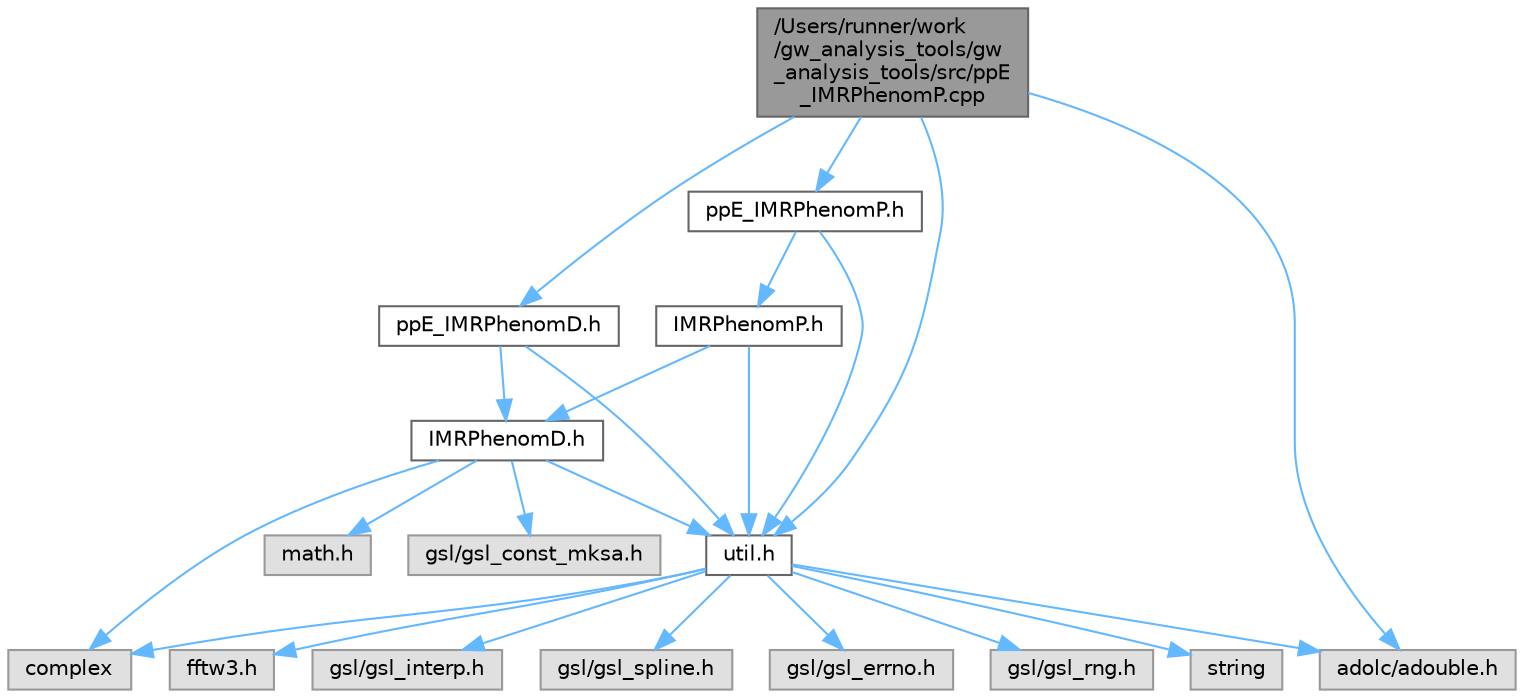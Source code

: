 digraph "/Users/runner/work/gw_analysis_tools/gw_analysis_tools/src/ppE_IMRPhenomP.cpp"
{
 // LATEX_PDF_SIZE
  bgcolor="transparent";
  edge [fontname=Helvetica,fontsize=10,labelfontname=Helvetica,labelfontsize=10];
  node [fontname=Helvetica,fontsize=10,shape=box,height=0.2,width=0.4];
  Node1 [label="/Users/runner/work\l/gw_analysis_tools/gw\l_analysis_tools/src/ppE\l_IMRPhenomP.cpp",height=0.2,width=0.4,color="gray40", fillcolor="grey60", style="filled", fontcolor="black",tooltip=" "];
  Node1 -> Node2 [color="steelblue1",style="solid"];
  Node2 [label="ppE_IMRPhenomP.h",height=0.2,width=0.4,color="grey40", fillcolor="white", style="filled",URL="$ppE__IMRPhenomP_8h.html",tooltip=" "];
  Node2 -> Node3 [color="steelblue1",style="solid"];
  Node3 [label="util.h",height=0.2,width=0.4,color="grey40", fillcolor="white", style="filled",URL="$util_8h.html",tooltip=" "];
  Node3 -> Node4 [color="steelblue1",style="solid"];
  Node4 [label="string",height=0.2,width=0.4,color="grey60", fillcolor="#E0E0E0", style="filled",tooltip=" "];
  Node3 -> Node5 [color="steelblue1",style="solid"];
  Node5 [label="complex",height=0.2,width=0.4,color="grey60", fillcolor="#E0E0E0", style="filled",tooltip=" "];
  Node3 -> Node6 [color="steelblue1",style="solid"];
  Node6 [label="adolc/adouble.h",height=0.2,width=0.4,color="grey60", fillcolor="#E0E0E0", style="filled",tooltip=" "];
  Node3 -> Node7 [color="steelblue1",style="solid"];
  Node7 [label="fftw3.h",height=0.2,width=0.4,color="grey60", fillcolor="#E0E0E0", style="filled",tooltip=" "];
  Node3 -> Node8 [color="steelblue1",style="solid"];
  Node8 [label="gsl/gsl_interp.h",height=0.2,width=0.4,color="grey60", fillcolor="#E0E0E0", style="filled",tooltip=" "];
  Node3 -> Node9 [color="steelblue1",style="solid"];
  Node9 [label="gsl/gsl_spline.h",height=0.2,width=0.4,color="grey60", fillcolor="#E0E0E0", style="filled",tooltip=" "];
  Node3 -> Node10 [color="steelblue1",style="solid"];
  Node10 [label="gsl/gsl_errno.h",height=0.2,width=0.4,color="grey60", fillcolor="#E0E0E0", style="filled",tooltip=" "];
  Node3 -> Node11 [color="steelblue1",style="solid"];
  Node11 [label="gsl/gsl_rng.h",height=0.2,width=0.4,color="grey60", fillcolor="#E0E0E0", style="filled",tooltip=" "];
  Node2 -> Node12 [color="steelblue1",style="solid"];
  Node12 [label="IMRPhenomP.h",height=0.2,width=0.4,color="grey40", fillcolor="white", style="filled",URL="$IMRPhenomP_8h.html",tooltip=" "];
  Node12 -> Node13 [color="steelblue1",style="solid"];
  Node13 [label="IMRPhenomD.h",height=0.2,width=0.4,color="grey40", fillcolor="white", style="filled",URL="$IMRPhenomD_8h.html",tooltip=" "];
  Node13 -> Node14 [color="steelblue1",style="solid"];
  Node14 [label="math.h",height=0.2,width=0.4,color="grey60", fillcolor="#E0E0E0", style="filled",tooltip=" "];
  Node13 -> Node15 [color="steelblue1",style="solid"];
  Node15 [label="gsl/gsl_const_mksa.h",height=0.2,width=0.4,color="grey60", fillcolor="#E0E0E0", style="filled",tooltip=" "];
  Node13 -> Node5 [color="steelblue1",style="solid"];
  Node13 -> Node3 [color="steelblue1",style="solid"];
  Node12 -> Node3 [color="steelblue1",style="solid"];
  Node1 -> Node16 [color="steelblue1",style="solid"];
  Node16 [label="ppE_IMRPhenomD.h",height=0.2,width=0.4,color="grey40", fillcolor="white", style="filled",URL="$ppE__IMRPhenomD_8h.html",tooltip=" "];
  Node16 -> Node13 [color="steelblue1",style="solid"];
  Node16 -> Node3 [color="steelblue1",style="solid"];
  Node1 -> Node3 [color="steelblue1",style="solid"];
  Node1 -> Node6 [color="steelblue1",style="solid"];
}

